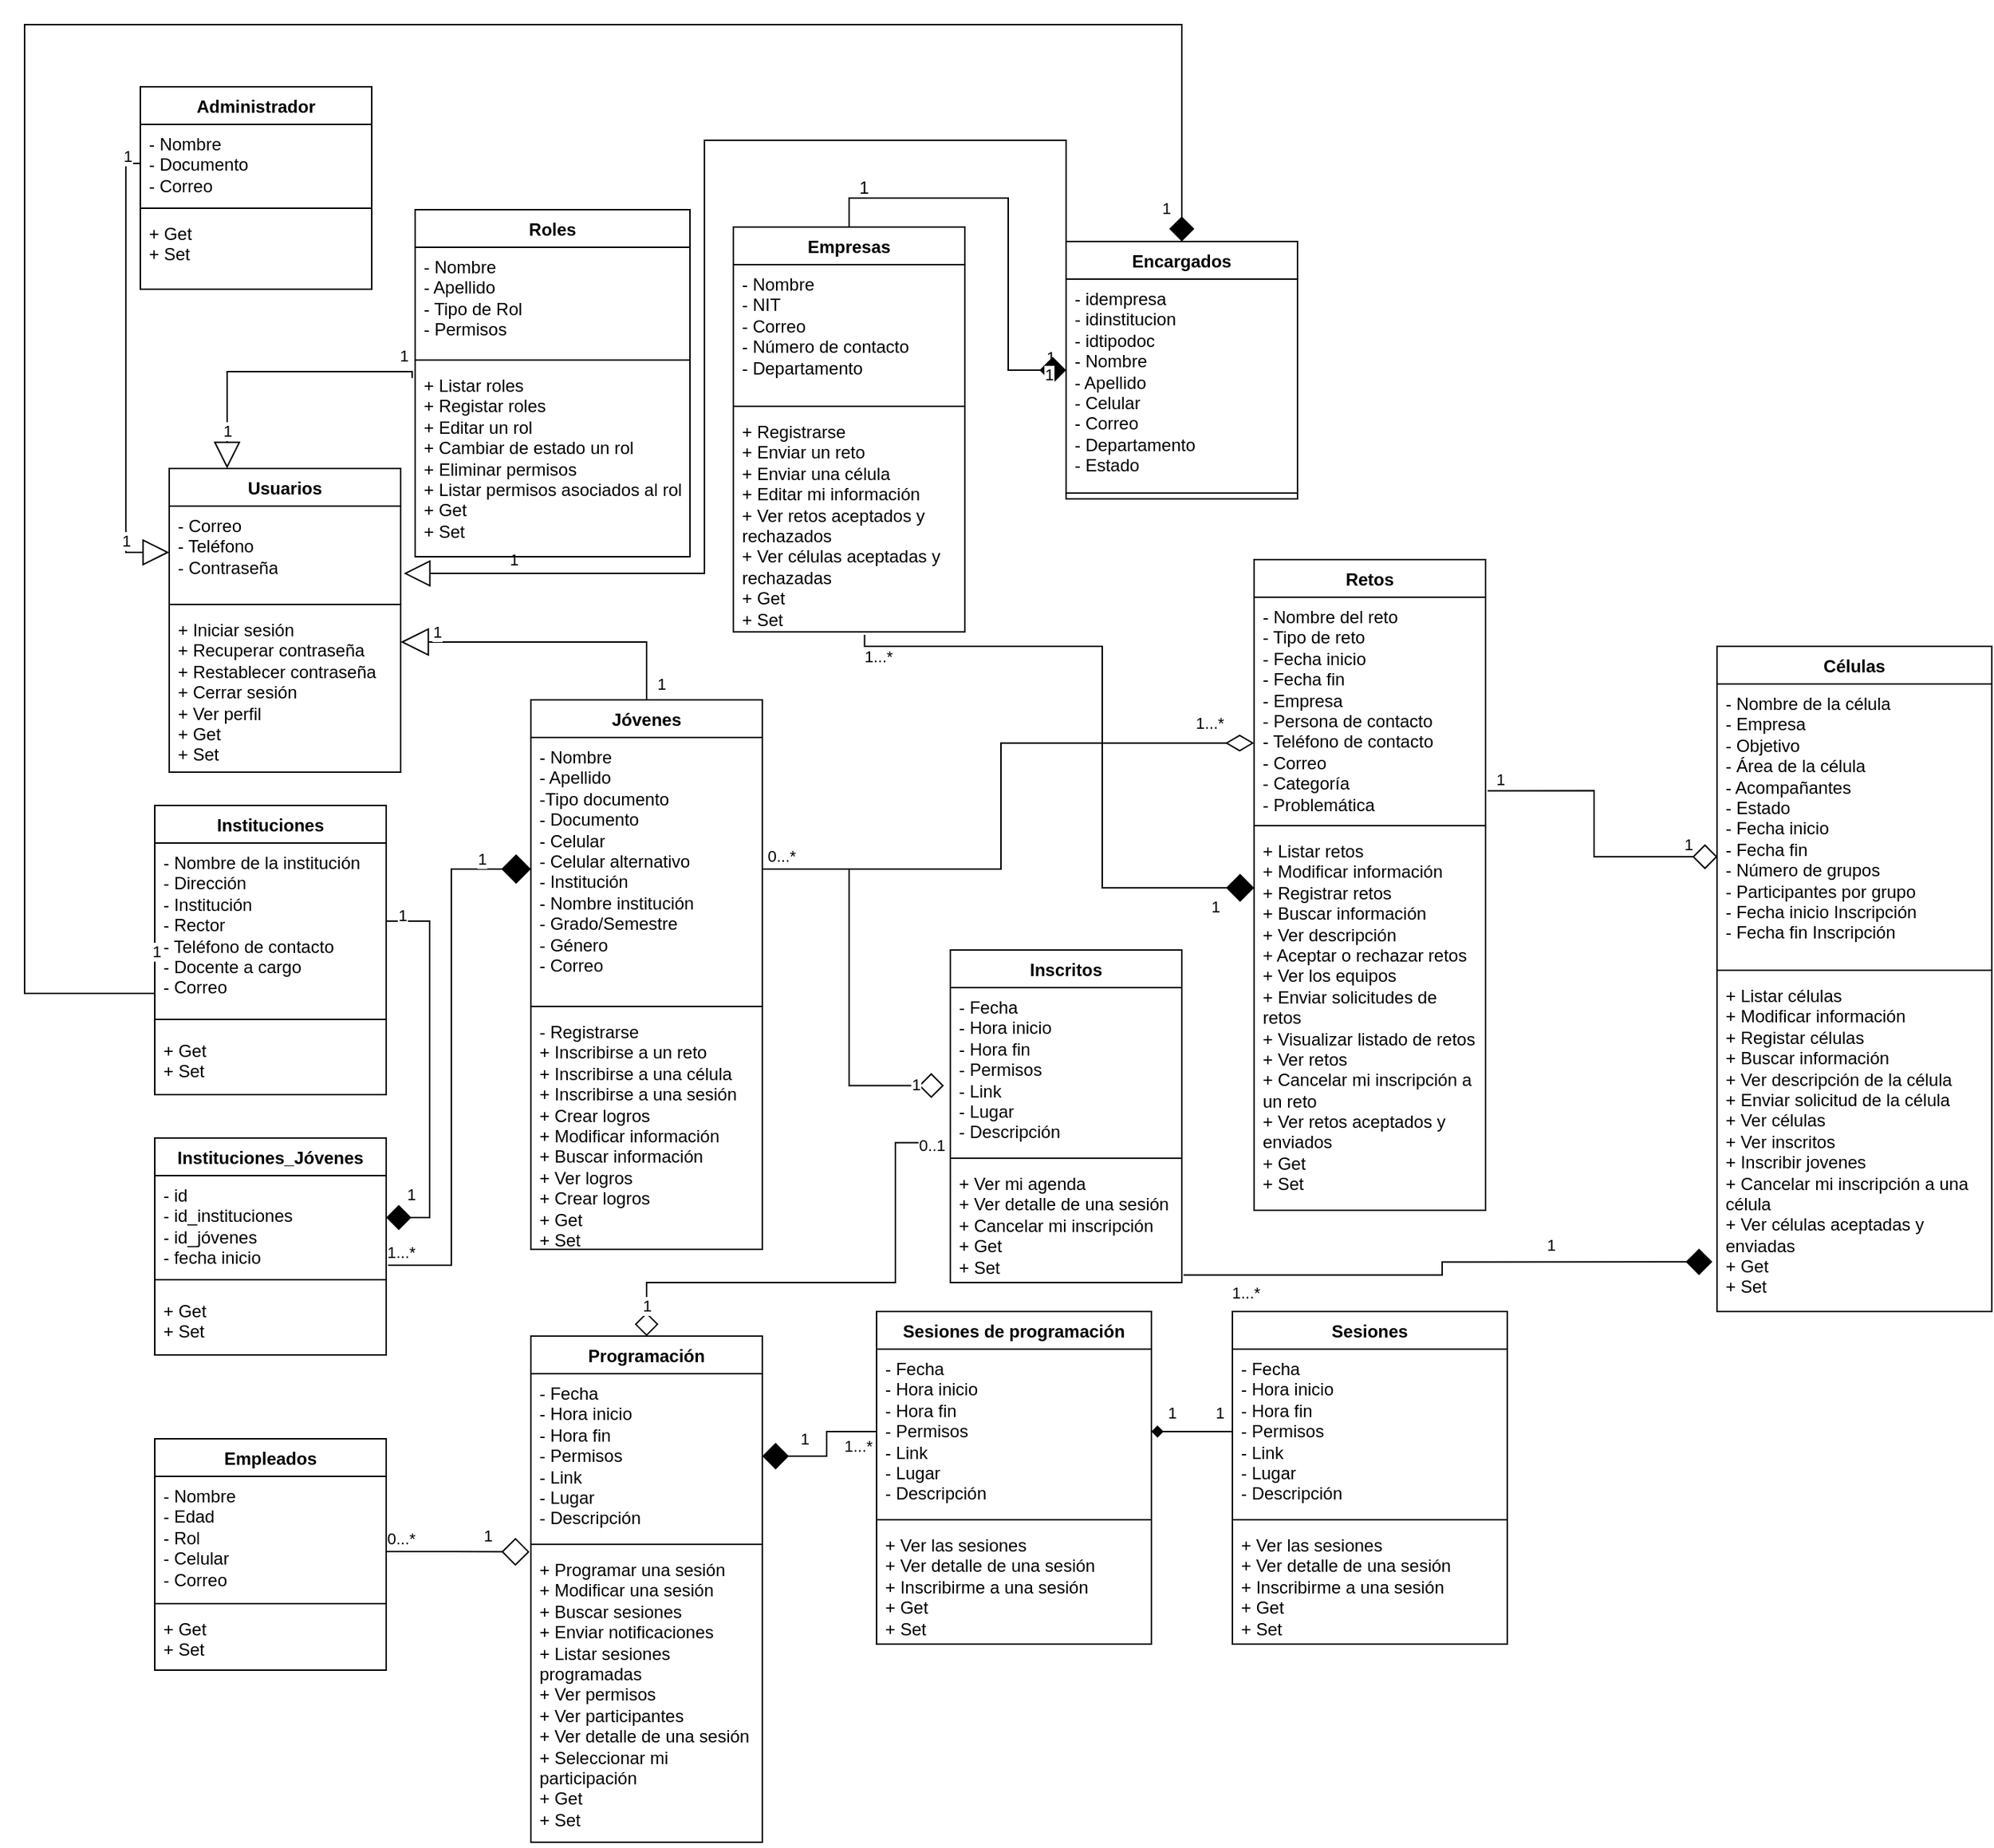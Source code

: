 <mxfile version="24.4.0" type="google">
  <diagram name="Página-1" id="SrNZThXV4ArWAMhbIPAn">
    <mxGraphModel grid="1" page="1" gridSize="10" guides="1" tooltips="1" connect="1" arrows="1" fold="1" pageScale="1" pageWidth="827" pageHeight="1169" math="0" shadow="0">
      <root>
        <mxCell id="0" />
        <mxCell id="1" parent="0" />
        <mxCell id="d4jvRY67WKwud2I274DG-5" value="Jóvenes" style="swimlane;fontStyle=1;align=center;verticalAlign=top;childLayout=stackLayout;horizontal=1;startSize=26;horizontalStack=0;resizeParent=1;resizeParentMax=0;resizeLast=0;collapsible=1;marginBottom=0;whiteSpace=wrap;html=1;" vertex="1" parent="1">
          <mxGeometry x="80" y="2877" width="160" height="380" as="geometry" />
        </mxCell>
        <mxCell id="d4jvRY67WKwud2I274DG-6" value="- Nombre&lt;br&gt;- Apellido&lt;br&gt;-Tipo documento&lt;br&gt;- Documento&lt;br&gt;- Celular&lt;br&gt;- Celular alternativo&lt;br&gt;- Institución&lt;br&gt;- Nombre institución&lt;br&gt;- Grado/Semestre&lt;br&gt;- Género&lt;br&gt;- Correo" style="text;align=left;verticalAlign=top;spacingLeft=4;spacingRight=4;overflow=hidden;rotatable=0;points=[[0,0.5],[1,0.5]];portConstraint=eastwest;whiteSpace=wrap;html=1;" vertex="1" parent="d4jvRY67WKwud2I274DG-5">
          <mxGeometry y="26" width="160" height="182" as="geometry" />
        </mxCell>
        <mxCell id="d4jvRY67WKwud2I274DG-7" value="" style="line;strokeWidth=1;align=left;verticalAlign=middle;spacingTop=-1;spacingLeft=3;spacingRight=3;rotatable=0;labelPosition=right;points=[];portConstraint=eastwest;" vertex="1" parent="d4jvRY67WKwud2I274DG-5">
          <mxGeometry y="208" width="160" height="8" as="geometry" />
        </mxCell>
        <mxCell id="d4jvRY67WKwud2I274DG-8" value="- Registrarse&lt;br style=&quot;border-color: var(--border-color);&quot;&gt;+ Inscribirse a un reto&lt;br&gt;+ Inscribirse a una célula&lt;br&gt;+ Inscribirse a una sesión&lt;br&gt;+ Crear logros&lt;br&gt;+ Modificar información&lt;br&gt;+ Buscar información&lt;br&gt;+ Ver logros&lt;br&gt;+ Crear logros&lt;br&gt;+ Get&lt;br style=&quot;border-color: var(--border-color);&quot;&gt;+ Set" style="text;align=left;verticalAlign=top;spacingLeft=4;spacingRight=4;overflow=hidden;rotatable=0;points=[[0,0.5],[1,0.5]];portConstraint=eastwest;whiteSpace=wrap;html=1;" vertex="1" parent="d4jvRY67WKwud2I274DG-5">
          <mxGeometry y="216" width="160" height="164" as="geometry" />
        </mxCell>
        <mxCell id="d4jvRY67WKwud2I274DG-9" value="Usuarios" style="swimlane;fontStyle=1;align=center;verticalAlign=top;childLayout=stackLayout;horizontal=1;startSize=26;horizontalStack=0;resizeParent=1;resizeParentMax=0;resizeLast=0;collapsible=1;marginBottom=0;whiteSpace=wrap;html=1;" vertex="1" parent="1">
          <mxGeometry x="-170" y="2717" width="160" height="210" as="geometry" />
        </mxCell>
        <mxCell id="d4jvRY67WKwud2I274DG-10" value="- Correo&lt;br&gt;- Teléfono&lt;br&gt;- Contraseña" style="text;align=left;verticalAlign=top;spacingLeft=4;spacingRight=4;overflow=hidden;rotatable=0;points=[[0,0.5],[1,0.5]];portConstraint=eastwest;whiteSpace=wrap;html=1;" vertex="1" parent="d4jvRY67WKwud2I274DG-9">
          <mxGeometry y="26" width="160" height="64" as="geometry" />
        </mxCell>
        <mxCell id="d4jvRY67WKwud2I274DG-11" value="" style="line;strokeWidth=1;align=left;verticalAlign=middle;spacingTop=-1;spacingLeft=3;spacingRight=3;rotatable=0;labelPosition=right;points=[];portConstraint=eastwest;" vertex="1" parent="d4jvRY67WKwud2I274DG-9">
          <mxGeometry y="90" width="160" height="8" as="geometry" />
        </mxCell>
        <mxCell id="d4jvRY67WKwud2I274DG-12" value="+ Iniciar sesión&lt;br&gt;+ Recuperar contraseña&lt;br&gt;+ Restablecer contraseña&lt;br&gt;+ Cerrar sesión&lt;br&gt;+ Ver perfil&lt;br&gt;+ Get&lt;br style=&quot;border-color: var(--border-color);&quot;&gt;+ Set" style="text;align=left;verticalAlign=top;spacingLeft=4;spacingRight=4;overflow=hidden;rotatable=0;points=[[0,0.5],[1,0.5]];portConstraint=eastwest;whiteSpace=wrap;html=1;" vertex="1" parent="d4jvRY67WKwud2I274DG-9">
          <mxGeometry y="98" width="160" height="112" as="geometry" />
        </mxCell>
        <mxCell id="d4jvRY67WKwud2I274DG-13" value="Empresas" style="swimlane;fontStyle=1;align=center;verticalAlign=top;childLayout=stackLayout;horizontal=1;startSize=26;horizontalStack=0;resizeParent=1;resizeParentMax=0;resizeLast=0;collapsible=1;marginBottom=0;whiteSpace=wrap;html=1;" vertex="1" parent="1">
          <mxGeometry x="220" y="2550" width="160" height="280" as="geometry" />
        </mxCell>
        <mxCell id="d4jvRY67WKwud2I274DG-14" value="- Nombre&lt;br&gt;- NIT&lt;br&gt;- Correo&lt;br&gt;- Número de contacto&lt;br&gt;- Departamento" style="text;align=left;verticalAlign=top;spacingLeft=4;spacingRight=4;overflow=hidden;rotatable=0;points=[[0,0.5],[1,0.5]];portConstraint=eastwest;whiteSpace=wrap;html=1;" vertex="1" parent="d4jvRY67WKwud2I274DG-13">
          <mxGeometry y="26" width="160" height="94" as="geometry" />
        </mxCell>
        <mxCell id="d4jvRY67WKwud2I274DG-15" value="" style="line;strokeWidth=1;align=left;verticalAlign=middle;spacingTop=-1;spacingLeft=3;spacingRight=3;rotatable=0;labelPosition=right;points=[];portConstraint=eastwest;" vertex="1" parent="d4jvRY67WKwud2I274DG-13">
          <mxGeometry y="120" width="160" height="8" as="geometry" />
        </mxCell>
        <mxCell id="d4jvRY67WKwud2I274DG-16" value="+ Registrarse&lt;br&gt;+ Enviar un reto&lt;br style=&quot;border-color: var(--border-color);&quot;&gt;+ Enviar una célula&lt;br&gt;+ Editar mi información&lt;br&gt;+ Ver retos aceptados y rechazados&lt;br&gt;+ Ver células aceptadas y rechazadas&lt;br&gt;+ Get&lt;br&gt;+ Set" style="text;align=left;verticalAlign=top;spacingLeft=4;spacingRight=4;overflow=hidden;rotatable=0;points=[[0,0.5],[1,0.5]];portConstraint=eastwest;whiteSpace=wrap;html=1;" vertex="1" parent="d4jvRY67WKwud2I274DG-13">
          <mxGeometry y="128" width="160" height="152" as="geometry" />
        </mxCell>
        <mxCell id="d4jvRY67WKwud2I274DG-17" value="Instituciones" style="swimlane;fontStyle=1;align=center;verticalAlign=top;childLayout=stackLayout;horizontal=1;startSize=26;horizontalStack=0;resizeParent=1;resizeParentMax=0;resizeLast=0;collapsible=1;marginBottom=0;whiteSpace=wrap;html=1;" vertex="1" parent="1">
          <mxGeometry x="-180" y="2950" width="160" height="200" as="geometry" />
        </mxCell>
        <mxCell id="d4jvRY67WKwud2I274DG-18" value="- Nombre de la institución&lt;br&gt;- Dirección&lt;br&gt;- Institución&lt;br&gt;- Rector&lt;br&gt;- Teléfono de contacto&lt;br&gt;- Docente a cargo&lt;br&gt;- Correo" style="text;strokeColor=none;fillColor=none;align=left;verticalAlign=top;spacingLeft=4;spacingRight=4;overflow=hidden;rotatable=0;points=[[0,0.5],[1,0.5]];portConstraint=eastwest;whiteSpace=wrap;html=1;" vertex="1" parent="d4jvRY67WKwud2I274DG-17">
          <mxGeometry y="26" width="160" height="114" as="geometry" />
        </mxCell>
        <mxCell id="d4jvRY67WKwud2I274DG-19" value="" style="line;strokeWidth=1;fillColor=none;align=left;verticalAlign=middle;spacingTop=-1;spacingLeft=3;spacingRight=3;rotatable=0;labelPosition=right;points=[];portConstraint=eastwest;strokeColor=inherit;" vertex="1" parent="d4jvRY67WKwud2I274DG-17">
          <mxGeometry y="140" width="160" height="16" as="geometry" />
        </mxCell>
        <mxCell id="d4jvRY67WKwud2I274DG-20" value="+ Get&lt;br style=&quot;border-color: var(--border-color);&quot;&gt;+ Set" style="text;strokeColor=none;fillColor=none;align=left;verticalAlign=top;spacingLeft=4;spacingRight=4;overflow=hidden;rotatable=0;points=[[0,0.5],[1,0.5]];portConstraint=eastwest;whiteSpace=wrap;html=1;" vertex="1" parent="d4jvRY67WKwud2I274DG-17">
          <mxGeometry y="156" width="160" height="44" as="geometry" />
        </mxCell>
        <mxCell id="d4jvRY67WKwud2I274DG-21" value="Retos" style="swimlane;fontStyle=1;align=center;verticalAlign=top;childLayout=stackLayout;horizontal=1;startSize=26;horizontalStack=0;resizeParent=1;resizeParentMax=0;resizeLast=0;collapsible=1;marginBottom=0;whiteSpace=wrap;html=1;" vertex="1" parent="1">
          <mxGeometry x="580" y="2780" width="160" height="450" as="geometry" />
        </mxCell>
        <mxCell id="d4jvRY67WKwud2I274DG-22" value="- Nombre del reto&lt;br&gt;- Tipo de reto&lt;br&gt;- Fecha inicio&lt;br&gt;- Fecha fin&lt;br&gt;- Empresa&lt;br&gt;- Persona de contacto&lt;br&gt;- Teléfono de contacto&lt;br&gt;- Correo&lt;br&gt;- Categoría&lt;br&gt;- Problemática" style="text;strokeColor=none;fillColor=none;align=left;verticalAlign=top;spacingLeft=4;spacingRight=4;overflow=hidden;rotatable=0;points=[[0,0.5],[1,0.5]];portConstraint=eastwest;whiteSpace=wrap;html=1;" vertex="1" parent="d4jvRY67WKwud2I274DG-21">
          <mxGeometry y="26" width="160" height="154" as="geometry" />
        </mxCell>
        <mxCell id="d4jvRY67WKwud2I274DG-23" value="" style="line;strokeWidth=1;fillColor=none;align=left;verticalAlign=middle;spacingTop=-1;spacingLeft=3;spacingRight=3;rotatable=0;labelPosition=right;points=[];portConstraint=eastwest;strokeColor=inherit;" vertex="1" parent="d4jvRY67WKwud2I274DG-21">
          <mxGeometry y="180" width="160" height="8" as="geometry" />
        </mxCell>
        <mxCell id="d4jvRY67WKwud2I274DG-24" value="+ Listar retos&lt;br&gt;+ Modificar información&lt;br&gt;+ Registrar retos&lt;br&gt;+ Buscar información&lt;br&gt;+ Ver descripción&lt;br&gt;+ Aceptar o rechazar retos&lt;br&gt;+ Ver los equipos&lt;br&gt;+ Enviar solicitudes de retos&lt;br&gt;+ Visualizar listado de retos&lt;br&gt;+ Ver retos&lt;br&gt;+ Cancelar mi inscripción a un reto&lt;br&gt;+ Ver retos aceptados y enviados&lt;br&gt;+ Get&lt;br style=&quot;border-color: var(--border-color);&quot;&gt;+ Set" style="text;strokeColor=none;fillColor=none;align=left;verticalAlign=top;spacingLeft=4;spacingRight=4;overflow=hidden;rotatable=0;points=[[0,0.5],[1,0.5]];portConstraint=eastwest;whiteSpace=wrap;html=1;" vertex="1" parent="d4jvRY67WKwud2I274DG-21">
          <mxGeometry y="188" width="160" height="262" as="geometry" />
        </mxCell>
        <mxCell id="d4jvRY67WKwud2I274DG-25" value="Empleados" style="swimlane;fontStyle=1;align=center;verticalAlign=top;childLayout=stackLayout;horizontal=1;startSize=26;horizontalStack=0;resizeParent=1;resizeParentMax=0;resizeLast=0;collapsible=1;marginBottom=0;whiteSpace=wrap;html=1;" vertex="1" parent="1">
          <mxGeometry x="-180" y="3388" width="160" height="160" as="geometry" />
        </mxCell>
        <mxCell id="d4jvRY67WKwud2I274DG-26" value="- Nombre&lt;br&gt;- Edad&amp;nbsp;&lt;br&gt;- Rol&lt;br&gt;- Celular&lt;br&gt;- Correo&lt;br&gt;" style="text;strokeColor=none;fillColor=none;align=left;verticalAlign=top;spacingLeft=4;spacingRight=4;overflow=hidden;rotatable=0;points=[[0,0.5],[1,0.5]];portConstraint=eastwest;whiteSpace=wrap;html=1;" vertex="1" parent="d4jvRY67WKwud2I274DG-25">
          <mxGeometry y="26" width="160" height="84" as="geometry" />
        </mxCell>
        <mxCell id="d4jvRY67WKwud2I274DG-27" value="" style="line;strokeWidth=1;fillColor=none;align=left;verticalAlign=middle;spacingTop=-1;spacingLeft=3;spacingRight=3;rotatable=0;labelPosition=right;points=[];portConstraint=eastwest;strokeColor=inherit;" vertex="1" parent="d4jvRY67WKwud2I274DG-25">
          <mxGeometry y="110" width="160" height="8" as="geometry" />
        </mxCell>
        <mxCell id="d4jvRY67WKwud2I274DG-28" value="+ Get&lt;br style=&quot;border-color: var(--border-color);&quot;&gt;+ Set" style="text;strokeColor=none;fillColor=none;align=left;verticalAlign=top;spacingLeft=4;spacingRight=4;overflow=hidden;rotatable=0;points=[[0,0.5],[1,0.5]];portConstraint=eastwest;whiteSpace=wrap;html=1;" vertex="1" parent="d4jvRY67WKwud2I274DG-25">
          <mxGeometry y="118" width="160" height="42" as="geometry" />
        </mxCell>
        <mxCell id="d4jvRY67WKwud2I274DG-29" value="Programación" style="swimlane;fontStyle=1;align=center;verticalAlign=top;childLayout=stackLayout;horizontal=1;startSize=26;horizontalStack=0;resizeParent=1;resizeParentMax=0;resizeLast=0;collapsible=1;marginBottom=0;whiteSpace=wrap;html=1;" vertex="1" parent="1">
          <mxGeometry x="80" y="3317" width="160" height="350" as="geometry" />
        </mxCell>
        <mxCell id="d4jvRY67WKwud2I274DG-30" value="- Fecha&lt;br&gt;- Hora inicio&lt;br&gt;- Hora fin&lt;br&gt;- Permisos&lt;br&gt;- Link&lt;br&gt;- Lugar&lt;br&gt;- Descripción" style="text;strokeColor=none;fillColor=none;align=left;verticalAlign=top;spacingLeft=4;spacingRight=4;overflow=hidden;rotatable=0;points=[[0,0.5],[1,0.5]];portConstraint=eastwest;whiteSpace=wrap;html=1;" vertex="1" parent="d4jvRY67WKwud2I274DG-29">
          <mxGeometry y="26" width="160" height="114" as="geometry" />
        </mxCell>
        <mxCell id="d4jvRY67WKwud2I274DG-31" value="" style="line;strokeWidth=1;fillColor=none;align=left;verticalAlign=middle;spacingTop=-1;spacingLeft=3;spacingRight=3;rotatable=0;labelPosition=right;points=[];portConstraint=eastwest;strokeColor=inherit;" vertex="1" parent="d4jvRY67WKwud2I274DG-29">
          <mxGeometry y="140" width="160" height="8" as="geometry" />
        </mxCell>
        <mxCell id="d4jvRY67WKwud2I274DG-32" value="+ Programar una sesión&lt;br&gt;+ Modificar una sesión&lt;br&gt;+ Buscar sesiones&lt;br&gt;+ Enviar notificaciones&lt;br&gt;+ Listar sesiones programadas&lt;br&gt;+ Ver permisos&lt;br&gt;+ Ver participantes&lt;br&gt;+ Ver detalle de una sesión&lt;br&gt;+ Seleccionar mi participación&lt;br&gt;+ Get&lt;br style=&quot;border-color: var(--border-color);&quot;&gt;+ Set" style="text;strokeColor=none;fillColor=none;align=left;verticalAlign=top;spacingLeft=4;spacingRight=4;overflow=hidden;rotatable=0;points=[[0,0.5],[1,0.5]];portConstraint=eastwest;whiteSpace=wrap;html=1;" vertex="1" parent="d4jvRY67WKwud2I274DG-29">
          <mxGeometry y="148" width="160" height="202" as="geometry" />
        </mxCell>
        <mxCell id="d4jvRY67WKwud2I274DG-33" style="edgeStyle=orthogonalEdgeStyle;rounded=0;orthogonalLoop=1;jettySize=auto;html=1;entryX=0;entryY=0.655;entryDx=0;entryDy=0;entryPerimeter=0;endArrow=diamondThin;endFill=0;targetPerimeterSpacing=0;startSize=7;endSize=17;" edge="1" parent="1" source="d4jvRY67WKwud2I274DG-6" target="d4jvRY67WKwud2I274DG-22">
          <mxGeometry relative="1" as="geometry" />
        </mxCell>
        <mxCell id="d4jvRY67WKwud2I274DG-108" value="0...*" style="edgeLabel;html=1;align=center;verticalAlign=middle;resizable=0;points=[];" connectable="0" vertex="1" parent="d4jvRY67WKwud2I274DG-33">
          <mxGeometry x="-0.938" y="-1" relative="1" as="geometry">
            <mxPoint y="-10" as="offset" />
          </mxGeometry>
        </mxCell>
        <mxCell id="d4jvRY67WKwud2I274DG-109" value="1...*" style="edgeLabel;html=1;align=center;verticalAlign=middle;resizable=0;points=[];" connectable="0" vertex="1" parent="d4jvRY67WKwud2I274DG-33">
          <mxGeometry x="0.867" relative="1" as="geometry">
            <mxPoint x="-3" y="-14" as="offset" />
          </mxGeometry>
        </mxCell>
        <mxCell id="d4jvRY67WKwud2I274DG-35" style="edgeStyle=orthogonalEdgeStyle;rounded=0;orthogonalLoop=1;jettySize=auto;html=1;entryX=0.567;entryY=1.013;entryDx=0;entryDy=0;entryPerimeter=0;endArrow=none;endFill=0;endSize=19;startArrow=diamond;startFill=1;targetPerimeterSpacing=8;startSize=17;" edge="1" parent="1" source="d4jvRY67WKwud2I274DG-21" target="d4jvRY67WKwud2I274DG-16">
          <mxGeometry relative="1" as="geometry">
            <Array as="points">
              <mxPoint x="475" y="3007" />
              <mxPoint x="475" y="2840" />
              <mxPoint x="311" y="2840" />
            </Array>
          </mxGeometry>
        </mxCell>
        <mxCell id="d4jvRY67WKwud2I274DG-110" value="1...*" style="edgeLabel;html=1;align=center;verticalAlign=middle;resizable=0;points=[];" connectable="0" vertex="1" parent="d4jvRY67WKwud2I274DG-35">
          <mxGeometry x="0.966" y="1" relative="1" as="geometry">
            <mxPoint x="10" y="7" as="offset" />
          </mxGeometry>
        </mxCell>
        <mxCell id="d4jvRY67WKwud2I274DG-115" value="1" style="edgeLabel;html=1;align=center;verticalAlign=middle;resizable=0;points=[];" connectable="0" vertex="1" parent="d4jvRY67WKwud2I274DG-35">
          <mxGeometry x="-0.879" y="-1" relative="1" as="geometry">
            <mxPoint y="14" as="offset" />
          </mxGeometry>
        </mxCell>
        <mxCell id="d4jvRY67WKwud2I274DG-36" style="edgeStyle=orthogonalEdgeStyle;rounded=0;orthogonalLoop=1;jettySize=auto;html=1;strokeColor=default;endArrow=diamond;endFill=0;startArrow=none;startFill=0;endSize=17;startSize=17;entryX=-0.006;entryY=0.006;entryDx=0;entryDy=0;entryPerimeter=0;" edge="1" parent="1" source="d4jvRY67WKwud2I274DG-25" target="d4jvRY67WKwud2I274DG-32">
          <mxGeometry relative="1" as="geometry">
            <mxPoint x="70" y="3487" as="targetPoint" />
            <Array as="points">
              <mxPoint x="25" y="3466" />
              <mxPoint x="79" y="3467" />
            </Array>
          </mxGeometry>
        </mxCell>
        <mxCell id="d4jvRY67WKwud2I274DG-96" value="0...*" style="edgeLabel;html=1;align=center;verticalAlign=middle;resizable=0;points=[];" connectable="0" vertex="1" parent="d4jvRY67WKwud2I274DG-36">
          <mxGeometry x="-0.887" relative="1" as="geometry">
            <mxPoint x="4" y="-9" as="offset" />
          </mxGeometry>
        </mxCell>
        <mxCell id="d4jvRY67WKwud2I274DG-97" value="1" style="edgeLabel;html=1;align=center;verticalAlign=middle;resizable=0;points=[];" connectable="0" vertex="1" parent="d4jvRY67WKwud2I274DG-36">
          <mxGeometry x="0.505" y="1" relative="1" as="geometry">
            <mxPoint x="-5" y="-10" as="offset" />
          </mxGeometry>
        </mxCell>
        <mxCell id="d4jvRY67WKwud2I274DG-37" style="edgeStyle=orthogonalEdgeStyle;rounded=0;orthogonalLoop=1;jettySize=auto;html=1;entryX=1.008;entryY=0.969;entryDx=0;entryDy=0;entryPerimeter=0;endArrow=none;endFill=0;endSize=18;startArrow=diamond;startFill=1;targetPerimeterSpacing=22;startSize=18;" edge="1" parent="1" source="d4jvRY67WKwud2I274DG-6" target="ntSfbipaxupQInT7wbLd-4">
          <mxGeometry relative="1" as="geometry" />
        </mxCell>
        <mxCell id="d4jvRY67WKwud2I274DG-83" value="1...*" style="edgeLabel;html=1;align=center;verticalAlign=middle;resizable=0;points=[];" connectable="0" vertex="1" parent="d4jvRY67WKwud2I274DG-37">
          <mxGeometry x="0.964" relative="1" as="geometry">
            <mxPoint x="2" y="-9" as="offset" />
          </mxGeometry>
        </mxCell>
        <mxCell id="ntSfbipaxupQInT7wbLd-10" value="1" style="edgeLabel;html=1;align=center;verticalAlign=middle;resizable=0;points=[];" connectable="0" vertex="1" parent="d4jvRY67WKwud2I274DG-37">
          <mxGeometry x="-0.815" y="3" relative="1" as="geometry">
            <mxPoint y="-10" as="offset" />
          </mxGeometry>
        </mxCell>
        <mxCell id="d4jvRY67WKwud2I274DG-38" value="Inscritos" style="swimlane;fontStyle=1;align=center;verticalAlign=top;childLayout=stackLayout;horizontal=1;startSize=26;horizontalStack=0;resizeParent=1;resizeParentMax=0;resizeLast=0;collapsible=1;marginBottom=0;whiteSpace=wrap;html=1;" vertex="1" parent="1">
          <mxGeometry x="370" y="3050" width="160" height="230" as="geometry" />
        </mxCell>
        <mxCell id="d4jvRY67WKwud2I274DG-39" value="- Fecha&lt;br style=&quot;border-color: var(--border-color);&quot;&gt;- Hora inicio&lt;br style=&quot;border-color: var(--border-color);&quot;&gt;- Hora fin&lt;br style=&quot;border-color: var(--border-color);&quot;&gt;- Permisos&lt;br style=&quot;border-color: var(--border-color);&quot;&gt;- Link&lt;br style=&quot;border-color: var(--border-color);&quot;&gt;- Lugar&lt;br style=&quot;border-color: var(--border-color);&quot;&gt;- Descripción" style="text;strokeColor=none;fillColor=none;align=left;verticalAlign=top;spacingLeft=4;spacingRight=4;overflow=hidden;rotatable=0;points=[[0,0.5],[1,0.5]];portConstraint=eastwest;whiteSpace=wrap;html=1;" vertex="1" parent="d4jvRY67WKwud2I274DG-38">
          <mxGeometry y="26" width="160" height="114" as="geometry" />
        </mxCell>
        <mxCell id="d4jvRY67WKwud2I274DG-40" value="" style="line;strokeWidth=1;fillColor=none;align=left;verticalAlign=middle;spacingTop=-1;spacingLeft=3;spacingRight=3;rotatable=0;labelPosition=right;points=[];portConstraint=eastwest;strokeColor=inherit;" vertex="1" parent="d4jvRY67WKwud2I274DG-38">
          <mxGeometry y="140" width="160" height="8" as="geometry" />
        </mxCell>
        <mxCell id="ntSfbipaxupQInT7wbLd-34" value="+ Ver mi agenda&lt;br style=&quot;border-color: var(--border-color);&quot;&gt;+ Ver detalle de una sesión&lt;br&gt;+ Cancelar mi inscripción&lt;br&gt;+ Get&lt;br style=&quot;border-color: var(--border-color);&quot;&gt;+ Set" style="text;strokeColor=none;fillColor=none;align=left;verticalAlign=top;spacingLeft=4;spacingRight=4;overflow=hidden;rotatable=0;points=[[0,0.5],[1,0.5]];portConstraint=eastwest;whiteSpace=wrap;html=1;" vertex="1" parent="d4jvRY67WKwud2I274DG-38">
          <mxGeometry y="148" width="160" height="82" as="geometry" />
        </mxCell>
        <mxCell id="d4jvRY67WKwud2I274DG-42" style="edgeStyle=orthogonalEdgeStyle;rounded=0;orthogonalLoop=1;jettySize=auto;html=1;entryX=0.5;entryY=0;entryDx=0;entryDy=0;endSize=16;endArrow=none;endFill=0;startArrow=block;startFill=0;startSize=17;" edge="1" parent="1" source="d4jvRY67WKwud2I274DG-12" target="d4jvRY67WKwud2I274DG-5">
          <mxGeometry relative="1" as="geometry">
            <Array as="points">
              <mxPoint x="160" y="2837" />
            </Array>
          </mxGeometry>
        </mxCell>
        <mxCell id="d4jvRY67WKwud2I274DG-81" value="1" style="edgeLabel;html=1;align=center;verticalAlign=middle;resizable=0;points=[];" connectable="0" vertex="1" parent="d4jvRY67WKwud2I274DG-42">
          <mxGeometry x="0.89" y="2" relative="1" as="geometry">
            <mxPoint x="8" as="offset" />
          </mxGeometry>
        </mxCell>
        <mxCell id="d4jvRY67WKwud2I274DG-82" value="1" style="edgeLabel;html=1;align=center;verticalAlign=middle;resizable=0;points=[];" connectable="0" vertex="1" parent="d4jvRY67WKwud2I274DG-42">
          <mxGeometry x="-0.766" y="1" relative="1" as="geometry">
            <mxPoint y="-6" as="offset" />
          </mxGeometry>
        </mxCell>
        <mxCell id="d4jvRY67WKwud2I274DG-43" style="edgeStyle=orthogonalEdgeStyle;rounded=0;orthogonalLoop=1;jettySize=auto;html=1;entryX=1.013;entryY=0.727;entryDx=0;entryDy=0;entryPerimeter=0;endArrow=block;endFill=0;endSize=16;startSize=7;exitX=0;exitY=0.5;exitDx=0;exitDy=0;" edge="1" parent="1" source="d4jvRY67WKwud2I274DG-61" target="d4jvRY67WKwud2I274DG-10">
          <mxGeometry relative="1" as="geometry">
            <Array as="points">
              <mxPoint x="450" y="2490" />
              <mxPoint x="200" y="2490" />
              <mxPoint x="200" y="2790" />
            </Array>
          </mxGeometry>
        </mxCell>
        <mxCell id="d4jvRY67WKwud2I274DG-74" value="1" style="edgeLabel;html=1;align=center;verticalAlign=middle;resizable=0;points=[];" connectable="0" vertex="1" parent="d4jvRY67WKwud2I274DG-43">
          <mxGeometry x="0.837" y="1" relative="1" as="geometry">
            <mxPoint y="-11" as="offset" />
          </mxGeometry>
        </mxCell>
        <mxCell id="d4jvRY67WKwud2I274DG-76" value="1" style="edgeLabel;html=1;align=center;verticalAlign=middle;resizable=0;points=[];" connectable="0" vertex="1" parent="d4jvRY67WKwud2I274DG-43">
          <mxGeometry x="-0.934" relative="1" as="geometry">
            <mxPoint x="-11" y="12" as="offset" />
          </mxGeometry>
        </mxCell>
        <mxCell id="d4jvRY67WKwud2I274DG-44" value="Sesiones de programación" style="swimlane;fontStyle=1;align=center;verticalAlign=top;childLayout=stackLayout;horizontal=1;startSize=26;horizontalStack=0;resizeParent=1;resizeParentMax=0;resizeLast=0;collapsible=1;marginBottom=0;whiteSpace=wrap;html=1;" vertex="1" parent="1">
          <mxGeometry x="319" y="3300" width="190" height="230" as="geometry" />
        </mxCell>
        <mxCell id="d4jvRY67WKwud2I274DG-45" value="- Fecha&lt;br style=&quot;border-color: var(--border-color);&quot;&gt;- Hora inicio&lt;br style=&quot;border-color: var(--border-color);&quot;&gt;- Hora fin&lt;br style=&quot;border-color: var(--border-color);&quot;&gt;- Permisos&lt;br style=&quot;border-color: var(--border-color);&quot;&gt;- Link&lt;br style=&quot;border-color: var(--border-color);&quot;&gt;- Lugar&lt;br style=&quot;border-color: var(--border-color);&quot;&gt;- Descripción" style="text;strokeColor=none;fillColor=none;align=left;verticalAlign=top;spacingLeft=4;spacingRight=4;overflow=hidden;rotatable=0;points=[[0,0.5],[1,0.5]];portConstraint=eastwest;whiteSpace=wrap;html=1;" vertex="1" parent="d4jvRY67WKwud2I274DG-44">
          <mxGeometry y="26" width="190" height="114" as="geometry" />
        </mxCell>
        <mxCell id="d4jvRY67WKwud2I274DG-46" value="" style="line;strokeWidth=1;fillColor=none;align=left;verticalAlign=middle;spacingTop=-1;spacingLeft=3;spacingRight=3;rotatable=0;labelPosition=right;points=[];portConstraint=eastwest;strokeColor=inherit;" vertex="1" parent="d4jvRY67WKwud2I274DG-44">
          <mxGeometry y="140" width="190" height="8" as="geometry" />
        </mxCell>
        <mxCell id="d4jvRY67WKwud2I274DG-47" value="+ Ver las sesiones&lt;br&gt;+ Ver detalle de una sesión&lt;br&gt;+ Inscribirme a una sesión&lt;br&gt;+ Get&lt;br style=&quot;border-color: var(--border-color);&quot;&gt;+ Set" style="text;strokeColor=none;fillColor=none;align=left;verticalAlign=top;spacingLeft=4;spacingRight=4;overflow=hidden;rotatable=0;points=[[0,0.5],[1,0.5]];portConstraint=eastwest;whiteSpace=wrap;html=1;" vertex="1" parent="d4jvRY67WKwud2I274DG-44">
          <mxGeometry y="148" width="190" height="82" as="geometry" />
        </mxCell>
        <mxCell id="d4jvRY67WKwud2I274DG-55" value="Administrador" style="swimlane;fontStyle=1;align=center;verticalAlign=top;childLayout=stackLayout;horizontal=1;startSize=26;horizontalStack=0;resizeParent=1;resizeParentMax=0;resizeLast=0;collapsible=1;marginBottom=0;whiteSpace=wrap;html=1;" vertex="1" parent="1">
          <mxGeometry x="-190" y="2453" width="160" height="140" as="geometry" />
        </mxCell>
        <mxCell id="d4jvRY67WKwud2I274DG-56" value="- Nombre&lt;br&gt;- Documento&lt;br&gt;- Correo" style="text;align=left;verticalAlign=top;spacingLeft=4;spacingRight=4;overflow=hidden;rotatable=0;points=[[0,0.5],[1,0.5]];portConstraint=eastwest;whiteSpace=wrap;html=1;" vertex="1" parent="d4jvRY67WKwud2I274DG-55">
          <mxGeometry y="26" width="160" height="54" as="geometry" />
        </mxCell>
        <mxCell id="d4jvRY67WKwud2I274DG-57" value="" style="line;strokeWidth=1;align=left;verticalAlign=middle;spacingTop=-1;spacingLeft=3;spacingRight=3;rotatable=0;labelPosition=right;points=[];portConstraint=eastwest;" vertex="1" parent="d4jvRY67WKwud2I274DG-55">
          <mxGeometry y="80" width="160" height="8" as="geometry" />
        </mxCell>
        <mxCell id="d4jvRY67WKwud2I274DG-58" value="+ Get&lt;br style=&quot;border-color: var(--border-color);&quot;&gt;+ Set" style="text;align=left;verticalAlign=top;spacingLeft=4;spacingRight=4;overflow=hidden;rotatable=0;points=[[0,0.5],[1,0.5]];portConstraint=eastwest;whiteSpace=wrap;html=1;" vertex="1" parent="d4jvRY67WKwud2I274DG-55">
          <mxGeometry y="88" width="160" height="52" as="geometry" />
        </mxCell>
        <mxCell id="d4jvRY67WKwud2I274DG-59" style="edgeStyle=orthogonalEdgeStyle;rounded=0;orthogonalLoop=1;jettySize=auto;html=1;entryX=0;entryY=0.5;entryDx=0;entryDy=0;endArrow=block;endFill=0;endSize=16;" edge="1" parent="1" source="d4jvRY67WKwud2I274DG-56" target="d4jvRY67WKwud2I274DG-10">
          <mxGeometry relative="1" as="geometry">
            <Array as="points">
              <mxPoint x="-200" y="2506" />
              <mxPoint x="-200" y="2775" />
            </Array>
          </mxGeometry>
        </mxCell>
        <mxCell id="d4jvRY67WKwud2I274DG-78" value="1" style="edgeLabel;html=1;align=center;verticalAlign=middle;resizable=0;points=[];" connectable="0" vertex="1" parent="d4jvRY67WKwud2I274DG-59">
          <mxGeometry x="-0.894" y="1" relative="1" as="geometry">
            <mxPoint y="-12" as="offset" />
          </mxGeometry>
        </mxCell>
        <mxCell id="d4jvRY67WKwud2I274DG-80" value="1" style="edgeLabel;html=1;align=center;verticalAlign=middle;resizable=0;points=[];" connectable="0" vertex="1" parent="d4jvRY67WKwud2I274DG-59">
          <mxGeometry x="0.784" relative="1" as="geometry">
            <mxPoint y="-5" as="offset" />
          </mxGeometry>
        </mxCell>
        <mxCell id="d4jvRY67WKwud2I274DG-68" style="edgeStyle=orthogonalEdgeStyle;rounded=0;orthogonalLoop=1;jettySize=auto;html=1;entryX=0.5;entryY=0;entryDx=0;entryDy=0;endArrow=none;endFill=0;endSize=22;startArrow=diamond;startFill=1;startSize=16;" edge="1" parent="1" source="d4jvRY67WKwud2I274DG-60" target="d4jvRY67WKwud2I274DG-13">
          <mxGeometry relative="1" as="geometry" />
        </mxCell>
        <mxCell id="d4jvRY67WKwud2I274DG-85" value="1" style="edgeLabel;html=1;align=center;verticalAlign=middle;resizable=0;points=[];" connectable="0" vertex="1" parent="d4jvRY67WKwud2I274DG-68">
          <mxGeometry x="-0.866" y="3" relative="1" as="geometry">
            <mxPoint x="7" as="offset" />
          </mxGeometry>
        </mxCell>
        <mxCell id="d4jvRY67WKwud2I274DG-60" value="Encargados" style="swimlane;fontStyle=1;align=center;verticalAlign=top;childLayout=stackLayout;horizontal=1;startSize=26;horizontalStack=0;resizeParent=1;resizeParentMax=0;resizeLast=0;collapsible=1;marginBottom=0;whiteSpace=wrap;html=1;" vertex="1" parent="1">
          <mxGeometry x="450" y="2560" width="160" height="178" as="geometry" />
        </mxCell>
        <mxCell id="d4jvRY67WKwud2I274DG-61" value="- idempresa&lt;br&gt;- idinstitucion&lt;br&gt;- idtipodoc&lt;br&gt;- Nombre&lt;br&gt;- Apellido&lt;br&gt;- Celular&amp;nbsp;&lt;br&gt;- Correo&lt;br&gt;- Departamento&lt;br&gt;- Estado" style="text;align=left;verticalAlign=top;spacingLeft=4;spacingRight=4;overflow=hidden;rotatable=0;points=[[0,0.5],[1,0.5]];portConstraint=eastwest;whiteSpace=wrap;html=1;" vertex="1" parent="d4jvRY67WKwud2I274DG-60">
          <mxGeometry y="26" width="160" height="144" as="geometry" />
        </mxCell>
        <mxCell id="d4jvRY67WKwud2I274DG-62" value="" style="line;strokeWidth=1;align=left;verticalAlign=middle;spacingTop=-1;spacingLeft=3;spacingRight=3;rotatable=0;labelPosition=right;points=[];portConstraint=eastwest;" vertex="1" parent="d4jvRY67WKwud2I274DG-60">
          <mxGeometry y="170" width="160" height="8" as="geometry" />
        </mxCell>
        <mxCell id="d4jvRY67WKwud2I274DG-69" style="edgeStyle=orthogonalEdgeStyle;rounded=0;orthogonalLoop=1;jettySize=auto;html=1;entryX=0;entryY=0.5;entryDx=0;entryDy=0;endArrow=none;endFill=0;endSize=16;startArrow=diamond;startFill=1;startSize=15;exitX=0.5;exitY=0;exitDx=0;exitDy=0;" edge="1" parent="1" source="d4jvRY67WKwud2I274DG-60" target="d4jvRY67WKwud2I274DG-18">
          <mxGeometry relative="1" as="geometry">
            <Array as="points">
              <mxPoint x="530" y="2410" />
              <mxPoint x="-270" y="2410" />
              <mxPoint x="-270" y="3080" />
              <mxPoint x="-180" y="3080" />
            </Array>
            <mxPoint x="530" y="2550" as="sourcePoint" />
          </mxGeometry>
        </mxCell>
        <mxCell id="d4jvRY67WKwud2I274DG-87" value="1" style="edgeLabel;html=1;align=center;verticalAlign=middle;resizable=0;points=[];" connectable="0" vertex="1" parent="d4jvRY67WKwud2I274DG-69">
          <mxGeometry x="-0.99" y="1" relative="1" as="geometry">
            <mxPoint x="-10" y="-14" as="offset" />
          </mxGeometry>
        </mxCell>
        <mxCell id="d4jvRY67WKwud2I274DG-88" value="1" style="edgeLabel;html=1;align=center;verticalAlign=middle;resizable=0;points=[];" connectable="0" vertex="1" parent="d4jvRY67WKwud2I274DG-69">
          <mxGeometry x="0.967" y="-1" relative="1" as="geometry">
            <mxPoint y="-11" as="offset" />
          </mxGeometry>
        </mxCell>
        <mxCell id="d4jvRY67WKwud2I274DG-72" value="" style="edgeStyle=orthogonalEdgeStyle;rounded=0;orthogonalLoop=1;jettySize=auto;html=1;startSize=16;startArrow=diamond;startFill=1;endArrow=none;endFill=0;" edge="1" parent="1" source="d4jvRY67WKwud2I274DG-30" target="d4jvRY67WKwud2I274DG-45">
          <mxGeometry relative="1" as="geometry" />
        </mxCell>
        <mxCell id="d4jvRY67WKwud2I274DG-104" value="1" style="edgeLabel;html=1;align=center;verticalAlign=middle;resizable=0;points=[];" connectable="0" vertex="1" parent="d4jvRY67WKwud2I274DG-72">
          <mxGeometry x="-0.403" relative="1" as="geometry">
            <mxPoint y="-12" as="offset" />
          </mxGeometry>
        </mxCell>
        <mxCell id="d4jvRY67WKwud2I274DG-105" value="1...*" style="edgeLabel;html=1;align=center;verticalAlign=middle;resizable=0;points=[];" connectable="0" vertex="1" parent="d4jvRY67WKwud2I274DG-72">
          <mxGeometry x="0.765" y="1" relative="1" as="geometry">
            <mxPoint x="-2" y="11" as="offset" />
          </mxGeometry>
        </mxCell>
        <mxCell id="d4jvRY67WKwud2I274DG-86" value="1" style="text;html=1;align=center;verticalAlign=middle;resizable=0;points=[];autosize=1;strokeColor=none;fillColor=none;" vertex="1" parent="1">
          <mxGeometry x="295" y="2508" width="30" height="30" as="geometry" />
        </mxCell>
        <mxCell id="ntSfbipaxupQInT7wbLd-3" value="Instituciones_Jóvenes" style="swimlane;fontStyle=1;align=center;verticalAlign=top;childLayout=stackLayout;horizontal=1;startSize=26;horizontalStack=0;resizeParent=1;resizeParentMax=0;resizeLast=0;collapsible=1;marginBottom=0;whiteSpace=wrap;html=1;" vertex="1" parent="1">
          <mxGeometry x="-180" y="3180" width="160" height="150" as="geometry" />
        </mxCell>
        <mxCell id="ntSfbipaxupQInT7wbLd-4" value="- id&lt;br&gt;- id_instituciones&lt;br&gt;- id_jóvenes&lt;br&gt;- fecha inicio&lt;br&gt;- fecha" style="text;strokeColor=none;fillColor=none;align=left;verticalAlign=top;spacingLeft=4;spacingRight=4;overflow=hidden;rotatable=0;points=[[0,0.5],[1,0.5]];portConstraint=eastwest;whiteSpace=wrap;html=1;" vertex="1" parent="ntSfbipaxupQInT7wbLd-3">
          <mxGeometry y="26" width="160" height="64" as="geometry" />
        </mxCell>
        <mxCell id="ntSfbipaxupQInT7wbLd-5" value="" style="line;strokeWidth=1;fillColor=none;align=left;verticalAlign=middle;spacingTop=-1;spacingLeft=3;spacingRight=3;rotatable=0;labelPosition=right;points=[];portConstraint=eastwest;strokeColor=inherit;" vertex="1" parent="ntSfbipaxupQInT7wbLd-3">
          <mxGeometry y="90" width="160" height="16" as="geometry" />
        </mxCell>
        <mxCell id="ntSfbipaxupQInT7wbLd-6" value="+ Get&lt;br style=&quot;border-color: var(--border-color);&quot;&gt;+ Set" style="text;strokeColor=none;fillColor=none;align=left;verticalAlign=top;spacingLeft=4;spacingRight=4;overflow=hidden;rotatable=0;points=[[0,0.5],[1,0.5]];portConstraint=eastwest;whiteSpace=wrap;html=1;" vertex="1" parent="ntSfbipaxupQInT7wbLd-3">
          <mxGeometry y="106" width="160" height="44" as="geometry" />
        </mxCell>
        <mxCell id="ntSfbipaxupQInT7wbLd-7" style="edgeStyle=orthogonalEdgeStyle;rounded=0;orthogonalLoop=1;jettySize=auto;html=1;entryX=1;entryY=0.5;entryDx=0;entryDy=0;endArrow=diamond;endFill=1;startSize=13;endSize=15;" edge="1" parent="1">
          <mxGeometry relative="1" as="geometry">
            <mxPoint x="-20" y="3030.002" as="sourcePoint" />
            <mxPoint x="-20" y="3235" as="targetPoint" />
            <Array as="points">
              <mxPoint x="10" y="3030" />
              <mxPoint x="10" y="3235" />
            </Array>
          </mxGeometry>
        </mxCell>
        <mxCell id="ntSfbipaxupQInT7wbLd-12" value="1" style="edgeLabel;html=1;align=center;verticalAlign=middle;resizable=0;points=[];" connectable="0" vertex="1" parent="ntSfbipaxupQInT7wbLd-7">
          <mxGeometry x="-0.916" y="-1" relative="1" as="geometry">
            <mxPoint y="-5" as="offset" />
          </mxGeometry>
        </mxCell>
        <mxCell id="ntSfbipaxupQInT7wbLd-13" value="1" style="edgeLabel;html=1;align=center;verticalAlign=middle;resizable=0;points=[];" connectable="0" vertex="1" parent="ntSfbipaxupQInT7wbLd-7">
          <mxGeometry x="0.815" y="-1" relative="1" as="geometry">
            <mxPoint x="-8" y="-15" as="offset" />
          </mxGeometry>
        </mxCell>
        <mxCell id="ntSfbipaxupQInT7wbLd-27" style="edgeStyle=orthogonalEdgeStyle;rounded=0;orthogonalLoop=1;jettySize=auto;html=1;endArrow=diamond;endFill=0;startSize=15;endSize=15;entryX=-0.028;entryY=0.594;entryDx=0;entryDy=0;entryPerimeter=0;" edge="1" parent="1" source="d4jvRY67WKwud2I274DG-6" target="d4jvRY67WKwud2I274DG-39">
          <mxGeometry relative="1" as="geometry">
            <mxPoint x="320" y="3140" as="targetPoint" />
          </mxGeometry>
        </mxCell>
        <mxCell id="ntSfbipaxupQInT7wbLd-29" value="1" style="edgeLabel;html=1;align=center;verticalAlign=middle;resizable=0;points=[];" connectable="0" vertex="1" parent="ntSfbipaxupQInT7wbLd-27">
          <mxGeometry x="0.852" y="1" relative="1" as="geometry">
            <mxPoint as="offset" />
          </mxGeometry>
        </mxCell>
        <mxCell id="ntSfbipaxupQInT7wbLd-28" style="edgeStyle=orthogonalEdgeStyle;rounded=0;orthogonalLoop=1;jettySize=auto;html=1;entryX=-0.022;entryY=0.941;entryDx=0;entryDy=0;entryPerimeter=0;startArrow=diamond;startFill=0;endArrow=none;endFill=0;startSize=14;" edge="1" parent="1" source="d4jvRY67WKwud2I274DG-29" target="d4jvRY67WKwud2I274DG-39">
          <mxGeometry relative="1" as="geometry">
            <mxPoint x="332.0" y="3176.288" as="targetPoint" />
            <Array as="points">
              <mxPoint x="160" y="3280" />
              <mxPoint x="332" y="3280" />
              <mxPoint x="332" y="3183" />
            </Array>
          </mxGeometry>
        </mxCell>
        <mxCell id="ntSfbipaxupQInT7wbLd-31" value="0..1" style="edgeLabel;html=1;align=center;verticalAlign=middle;resizable=0;points=[];" connectable="0" vertex="1" parent="ntSfbipaxupQInT7wbLd-28">
          <mxGeometry x="0.941" y="-1" relative="1" as="geometry">
            <mxPoint as="offset" />
          </mxGeometry>
        </mxCell>
        <mxCell id="ntSfbipaxupQInT7wbLd-32" value="1" style="edgeLabel;html=1;align=center;verticalAlign=middle;resizable=0;points=[];" connectable="0" vertex="1" parent="ntSfbipaxupQInT7wbLd-28">
          <mxGeometry x="-0.878" relative="1" as="geometry">
            <mxPoint as="offset" />
          </mxGeometry>
        </mxCell>
        <mxCell id="ntSfbipaxupQInT7wbLd-35" value="Sesiones" style="swimlane;fontStyle=1;align=center;verticalAlign=top;childLayout=stackLayout;horizontal=1;startSize=26;horizontalStack=0;resizeParent=1;resizeParentMax=0;resizeLast=0;collapsible=1;marginBottom=0;whiteSpace=wrap;html=1;" vertex="1" parent="1">
          <mxGeometry x="565" y="3300" width="190" height="230" as="geometry" />
        </mxCell>
        <mxCell id="ntSfbipaxupQInT7wbLd-36" value="- Fecha&lt;br style=&quot;border-color: var(--border-color);&quot;&gt;- Hora inicio&lt;br style=&quot;border-color: var(--border-color);&quot;&gt;- Hora fin&lt;br style=&quot;border-color: var(--border-color);&quot;&gt;- Permisos&lt;br style=&quot;border-color: var(--border-color);&quot;&gt;- Link&lt;br style=&quot;border-color: var(--border-color);&quot;&gt;- Lugar&lt;br style=&quot;border-color: var(--border-color);&quot;&gt;- Descripción" style="text;strokeColor=none;fillColor=none;align=left;verticalAlign=top;spacingLeft=4;spacingRight=4;overflow=hidden;rotatable=0;points=[[0,0.5],[1,0.5]];portConstraint=eastwest;whiteSpace=wrap;html=1;" vertex="1" parent="ntSfbipaxupQInT7wbLd-35">
          <mxGeometry y="26" width="190" height="114" as="geometry" />
        </mxCell>
        <mxCell id="ntSfbipaxupQInT7wbLd-37" value="" style="line;strokeWidth=1;fillColor=none;align=left;verticalAlign=middle;spacingTop=-1;spacingLeft=3;spacingRight=3;rotatable=0;labelPosition=right;points=[];portConstraint=eastwest;strokeColor=inherit;" vertex="1" parent="ntSfbipaxupQInT7wbLd-35">
          <mxGeometry y="140" width="190" height="8" as="geometry" />
        </mxCell>
        <mxCell id="ntSfbipaxupQInT7wbLd-38" value="+ Ver las sesiones&lt;br&gt;+ Ver detalle de una sesión&lt;br&gt;+ Inscribirme a una sesión&lt;br&gt;+ Get&lt;br style=&quot;border-color: var(--border-color);&quot;&gt;+ Set" style="text;strokeColor=none;fillColor=none;align=left;verticalAlign=top;spacingLeft=4;spacingRight=4;overflow=hidden;rotatable=0;points=[[0,0.5],[1,0.5]];portConstraint=eastwest;whiteSpace=wrap;html=1;" vertex="1" parent="ntSfbipaxupQInT7wbLd-35">
          <mxGeometry y="148" width="190" height="82" as="geometry" />
        </mxCell>
        <mxCell id="ntSfbipaxupQInT7wbLd-40" style="edgeStyle=orthogonalEdgeStyle;rounded=0;orthogonalLoop=1;jettySize=auto;html=1;entryX=1;entryY=0.5;entryDx=0;entryDy=0;endArrow=diamond;endFill=1;" edge="1" parent="1" source="ntSfbipaxupQInT7wbLd-36" target="d4jvRY67WKwud2I274DG-45">
          <mxGeometry relative="1" as="geometry" />
        </mxCell>
        <mxCell id="ntSfbipaxupQInT7wbLd-41" value="1" style="edgeLabel;html=1;align=center;verticalAlign=middle;resizable=0;points=[];" connectable="0" vertex="1" parent="ntSfbipaxupQInT7wbLd-40">
          <mxGeometry x="0.493" y="1" relative="1" as="geometry">
            <mxPoint y="-14" as="offset" />
          </mxGeometry>
        </mxCell>
        <mxCell id="ntSfbipaxupQInT7wbLd-42" value="1" style="edgeLabel;html=1;align=center;verticalAlign=middle;resizable=0;points=[];" connectable="0" vertex="1" parent="ntSfbipaxupQInT7wbLd-40">
          <mxGeometry x="-0.681" y="-1" relative="1" as="geometry">
            <mxPoint y="-12" as="offset" />
          </mxGeometry>
        </mxCell>
        <mxCell id="8XyLbl2UtsYS35u8VdMk-5" value="Roles" style="swimlane;fontStyle=1;align=center;verticalAlign=top;childLayout=stackLayout;horizontal=1;startSize=26;horizontalStack=0;resizeParent=1;resizeParentMax=0;resizeLast=0;collapsible=1;marginBottom=0;whiteSpace=wrap;html=1;" vertex="1" parent="1">
          <mxGeometry y="2538" width="190" height="240" as="geometry" />
        </mxCell>
        <mxCell id="8XyLbl2UtsYS35u8VdMk-6" value="- Nombre&lt;br style=&quot;border-color: var(--border-color);&quot;&gt;- Apellido&lt;br style=&quot;border-color: var(--border-color);&quot;&gt;- Tipo de Rol&lt;br&gt;- Permisos&lt;br style=&quot;border-color: var(--border-color);&quot;&gt;" style="text;strokeColor=none;fillColor=none;align=left;verticalAlign=top;spacingLeft=4;spacingRight=4;overflow=hidden;rotatable=0;points=[[0,0.5],[1,0.5]];portConstraint=eastwest;whiteSpace=wrap;html=1;" vertex="1" parent="8XyLbl2UtsYS35u8VdMk-5">
          <mxGeometry y="26" width="190" height="74" as="geometry" />
        </mxCell>
        <mxCell id="8XyLbl2UtsYS35u8VdMk-7" value="" style="line;strokeWidth=1;fillColor=none;align=left;verticalAlign=middle;spacingTop=-1;spacingLeft=3;spacingRight=3;rotatable=0;labelPosition=right;points=[];portConstraint=eastwest;strokeColor=inherit;" vertex="1" parent="8XyLbl2UtsYS35u8VdMk-5">
          <mxGeometry y="100" width="190" height="8" as="geometry" />
        </mxCell>
        <mxCell id="8XyLbl2UtsYS35u8VdMk-8" value="+ Listar roles&lt;br&gt;+ Registar roles&lt;br&gt;+ Editar un rol&lt;br&gt;+ Cambiar de estado un rol&lt;br&gt;+ Eliminar permisos&lt;br&gt;+ Listar permisos asociados al rol&lt;br&gt;+ Get&amp;nbsp;&lt;br&gt;+ Set" style="text;strokeColor=none;fillColor=none;align=left;verticalAlign=top;spacingLeft=4;spacingRight=4;overflow=hidden;rotatable=0;points=[[0,0.5],[1,0.5]];portConstraint=eastwest;whiteSpace=wrap;html=1;" vertex="1" parent="8XyLbl2UtsYS35u8VdMk-5">
          <mxGeometry y="108" width="190" height="132" as="geometry" />
        </mxCell>
        <mxCell id="8XyLbl2UtsYS35u8VdMk-10" value="Células" style="swimlane;fontStyle=1;align=center;verticalAlign=top;childLayout=stackLayout;horizontal=1;startSize=26;horizontalStack=0;resizeParent=1;resizeParentMax=0;resizeLast=0;collapsible=1;marginBottom=0;whiteSpace=wrap;html=1;" vertex="1" parent="1">
          <mxGeometry x="900" y="2840" width="190" height="460" as="geometry" />
        </mxCell>
        <mxCell id="8XyLbl2UtsYS35u8VdMk-11" value="- Nombre de la célula&lt;br style=&quot;border-color: var(--border-color);&quot;&gt;- Empresa&lt;br&gt;- Objetivo&lt;br&gt;- Área de la célula&lt;br&gt;- Acompañantes&lt;br&gt;- Estado&amp;nbsp;&lt;br&gt;- Fecha inicio&amp;nbsp;&lt;br&gt;- Fecha fin&lt;br&gt;- Número de grupos&lt;br&gt;- Participantes por grupo&lt;br&gt;- Fecha inicio Inscripción&lt;br&gt;- Fecha fin Inscripción" style="text;strokeColor=none;fillColor=none;align=left;verticalAlign=top;spacingLeft=4;spacingRight=4;overflow=hidden;rotatable=0;points=[[0,0.5],[1,0.5]];portConstraint=eastwest;whiteSpace=wrap;html=1;" vertex="1" parent="8XyLbl2UtsYS35u8VdMk-10">
          <mxGeometry y="26" width="190" height="194" as="geometry" />
        </mxCell>
        <mxCell id="8XyLbl2UtsYS35u8VdMk-12" value="" style="line;strokeWidth=1;fillColor=none;align=left;verticalAlign=middle;spacingTop=-1;spacingLeft=3;spacingRight=3;rotatable=0;labelPosition=right;points=[];portConstraint=eastwest;strokeColor=inherit;" vertex="1" parent="8XyLbl2UtsYS35u8VdMk-10">
          <mxGeometry y="220" width="190" height="8" as="geometry" />
        </mxCell>
        <mxCell id="8XyLbl2UtsYS35u8VdMk-13" value="+ Listar células&lt;br&gt;+ Modificar información&lt;br&gt;+ Registar células&lt;br&gt;+ Buscar información&lt;br&gt;+ Ver descripción de la célula&lt;br&gt;+ Enviar solicitud de la célula&lt;br&gt;+ Ver células&lt;br&gt;+ Ver inscritos&lt;br&gt;+ Inscribir jovenes&lt;br&gt;+ Cancelar mi inscripción a una célula&lt;br&gt;+ Ver células aceptadas y enviadas&lt;br&gt;+ Get&lt;br&gt;+ Set" style="text;strokeColor=none;fillColor=none;align=left;verticalAlign=top;spacingLeft=4;spacingRight=4;overflow=hidden;rotatable=0;points=[[0,0.5],[1,0.5]];portConstraint=eastwest;whiteSpace=wrap;html=1;" vertex="1" parent="8XyLbl2UtsYS35u8VdMk-10">
          <mxGeometry y="228" width="190" height="232" as="geometry" />
        </mxCell>
        <mxCell id="JkrQYESFjsyiGCc9ar4n-7" value="" style="edgeStyle=orthogonalEdgeStyle;rounded=0;orthogonalLoop=1;jettySize=auto;html=1;startSize=16;startArrow=diamond;startFill=1;endArrow=none;endFill=0;exitX=-0.017;exitY=0.852;exitDx=0;exitDy=0;exitPerimeter=0;entryX=1.007;entryY=0.936;entryDx=0;entryDy=0;entryPerimeter=0;" edge="1" parent="1" source="8XyLbl2UtsYS35u8VdMk-13" target="ntSfbipaxupQInT7wbLd-34">
          <mxGeometry relative="1" as="geometry">
            <mxPoint x="602.2" y="3310" as="sourcePoint" />
            <mxPoint x="687.2" y="3383" as="targetPoint" />
          </mxGeometry>
        </mxCell>
        <mxCell id="JkrQYESFjsyiGCc9ar4n-8" value="1" style="edgeLabel;html=1;align=center;verticalAlign=middle;resizable=0;points=[];" connectable="0" vertex="1" parent="JkrQYESFjsyiGCc9ar4n-7">
          <mxGeometry x="-0.403" relative="1" as="geometry">
            <mxPoint y="-12" as="offset" />
          </mxGeometry>
        </mxCell>
        <mxCell id="JkrQYESFjsyiGCc9ar4n-9" value="1...*" style="edgeLabel;html=1;align=center;verticalAlign=middle;resizable=0;points=[];" connectable="0" vertex="1" parent="JkrQYESFjsyiGCc9ar4n-7">
          <mxGeometry x="0.765" y="1" relative="1" as="geometry">
            <mxPoint x="-2" y="11" as="offset" />
          </mxGeometry>
        </mxCell>
        <mxCell id="JkrQYESFjsyiGCc9ar4n-10" style="edgeStyle=orthogonalEdgeStyle;rounded=0;orthogonalLoop=1;jettySize=auto;html=1;endArrow=diamond;endFill=0;startSize=15;endSize=15;entryX=0.002;entryY=0.616;entryDx=0;entryDy=0;entryPerimeter=0;exitX=1.009;exitY=0.869;exitDx=0;exitDy=0;exitPerimeter=0;" edge="1" parent="1" source="d4jvRY67WKwud2I274DG-22" target="8XyLbl2UtsYS35u8VdMk-11">
          <mxGeometry relative="1" as="geometry">
            <mxPoint x="866" y="3080" as="targetPoint" />
            <mxPoint x="740" y="2930" as="sourcePoint" />
          </mxGeometry>
        </mxCell>
        <mxCell id="JkrQYESFjsyiGCc9ar4n-11" value="1" style="edgeLabel;html=1;align=center;verticalAlign=middle;resizable=0;points=[];" connectable="0" vertex="1" parent="JkrQYESFjsyiGCc9ar4n-10">
          <mxGeometry x="0.852" y="1" relative="1" as="geometry">
            <mxPoint x="-5" y="-8" as="offset" />
          </mxGeometry>
        </mxCell>
        <mxCell id="JkrQYESFjsyiGCc9ar4n-12" value="1" style="edgeLabel;html=1;align=center;verticalAlign=middle;resizable=0;points=[];" connectable="0" vertex="1" parent="1">
          <mxGeometry x="877.059" y="3070.585" as="geometry">
            <mxPoint x="-127" y="-139" as="offset" />
          </mxGeometry>
        </mxCell>
        <mxCell id="JkrQYESFjsyiGCc9ar4n-22" style="edgeStyle=orthogonalEdgeStyle;rounded=0;orthogonalLoop=1;jettySize=auto;html=1;entryX=0.25;entryY=0;entryDx=0;entryDy=0;endArrow=block;endFill=0;endSize=16;exitX=-0.011;exitY=0.063;exitDx=0;exitDy=0;exitPerimeter=0;" edge="1" parent="1" source="8XyLbl2UtsYS35u8VdMk-8" target="d4jvRY67WKwud2I274DG-9">
          <mxGeometry relative="1" as="geometry">
            <mxPoint x="-200" y="2678" as="sourcePoint" />
            <mxPoint x="-130" y="2700" as="targetPoint" />
            <Array as="points">
              <mxPoint x="-2" y="2650" />
              <mxPoint x="-130" y="2650" />
            </Array>
          </mxGeometry>
        </mxCell>
        <mxCell id="JkrQYESFjsyiGCc9ar4n-23" value="1" style="edgeLabel;html=1;align=center;verticalAlign=middle;resizable=0;points=[];" connectable="0" vertex="1" parent="JkrQYESFjsyiGCc9ar4n-22">
          <mxGeometry x="-0.894" y="1" relative="1" as="geometry">
            <mxPoint y="-12" as="offset" />
          </mxGeometry>
        </mxCell>
        <mxCell id="JkrQYESFjsyiGCc9ar4n-24" value="1" style="edgeLabel;html=1;align=center;verticalAlign=middle;resizable=0;points=[];" connectable="0" vertex="1" parent="JkrQYESFjsyiGCc9ar4n-22">
          <mxGeometry x="0.784" relative="1" as="geometry">
            <mxPoint y="-5" as="offset" />
          </mxGeometry>
        </mxCell>
      </root>
    </mxGraphModel>
  </diagram>
</mxfile>
